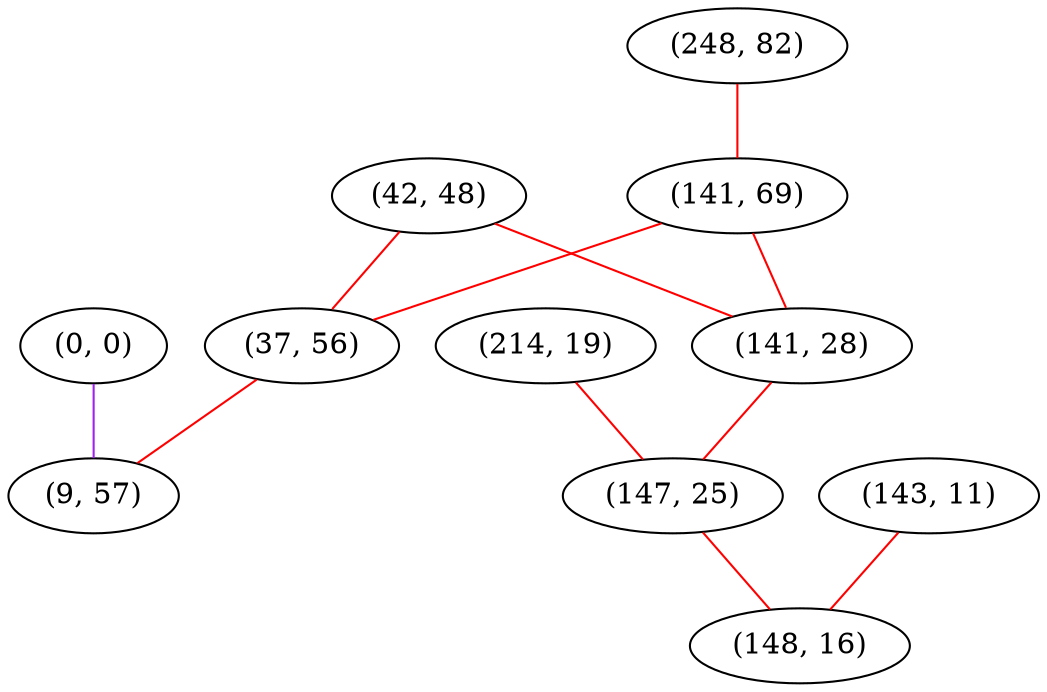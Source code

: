 graph "" {
"(0, 0)";
"(248, 82)";
"(42, 48)";
"(141, 69)";
"(37, 56)";
"(214, 19)";
"(143, 11)";
"(141, 28)";
"(147, 25)";
"(9, 57)";
"(148, 16)";
"(0, 0)" -- "(9, 57)"  [color=purple, key=0, weight=4];
"(248, 82)" -- "(141, 69)"  [color=red, key=0, weight=1];
"(42, 48)" -- "(141, 28)"  [color=red, key=0, weight=1];
"(42, 48)" -- "(37, 56)"  [color=red, key=0, weight=1];
"(141, 69)" -- "(141, 28)"  [color=red, key=0, weight=1];
"(141, 69)" -- "(37, 56)"  [color=red, key=0, weight=1];
"(37, 56)" -- "(9, 57)"  [color=red, key=0, weight=1];
"(214, 19)" -- "(147, 25)"  [color=red, key=0, weight=1];
"(143, 11)" -- "(148, 16)"  [color=red, key=0, weight=1];
"(141, 28)" -- "(147, 25)"  [color=red, key=0, weight=1];
"(147, 25)" -- "(148, 16)"  [color=red, key=0, weight=1];
}
